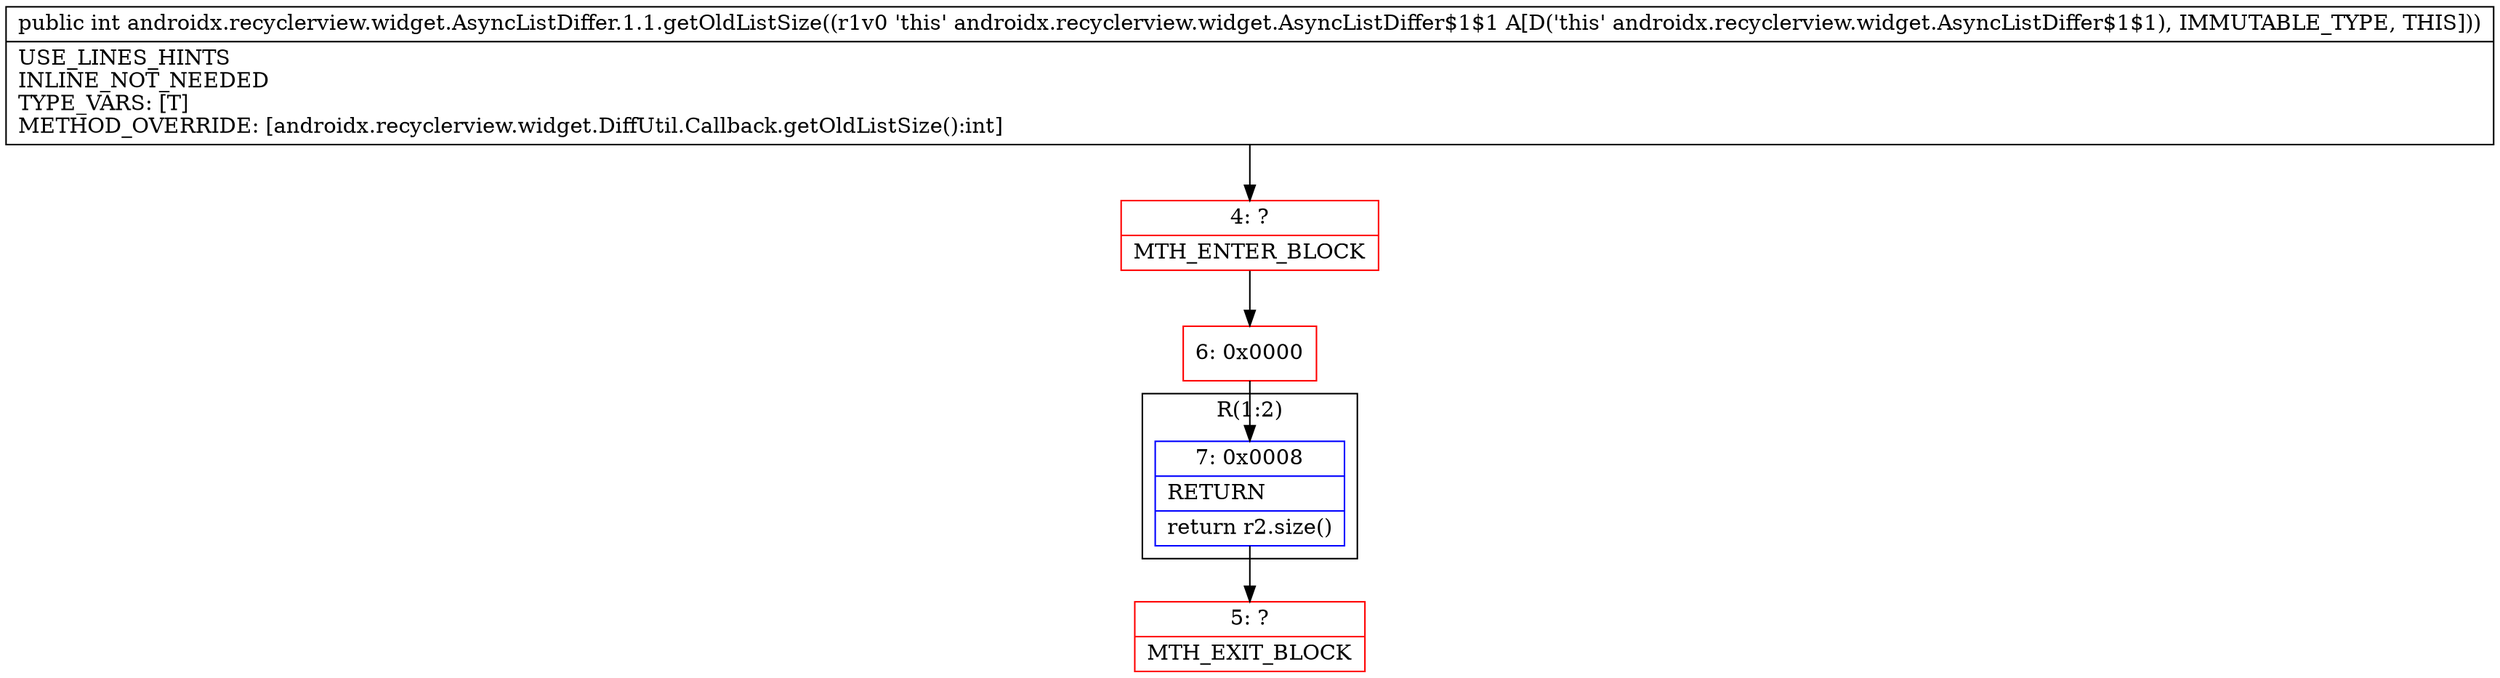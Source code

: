 digraph "CFG forandroidx.recyclerview.widget.AsyncListDiffer.1.1.getOldListSize()I" {
subgraph cluster_Region_2097026924 {
label = "R(1:2)";
node [shape=record,color=blue];
Node_7 [shape=record,label="{7\:\ 0x0008|RETURN\l|return r2.size()\l}"];
}
Node_4 [shape=record,color=red,label="{4\:\ ?|MTH_ENTER_BLOCK\l}"];
Node_6 [shape=record,color=red,label="{6\:\ 0x0000}"];
Node_5 [shape=record,color=red,label="{5\:\ ?|MTH_EXIT_BLOCK\l}"];
MethodNode[shape=record,label="{public int androidx.recyclerview.widget.AsyncListDiffer.1.1.getOldListSize((r1v0 'this' androidx.recyclerview.widget.AsyncListDiffer$1$1 A[D('this' androidx.recyclerview.widget.AsyncListDiffer$1$1), IMMUTABLE_TYPE, THIS]))  | USE_LINES_HINTS\lINLINE_NOT_NEEDED\lTYPE_VARS: [T]\lMETHOD_OVERRIDE: [androidx.recyclerview.widget.DiffUtil.Callback.getOldListSize():int]\l}"];
MethodNode -> Node_4;Node_7 -> Node_5;
Node_4 -> Node_6;
Node_6 -> Node_7;
}

